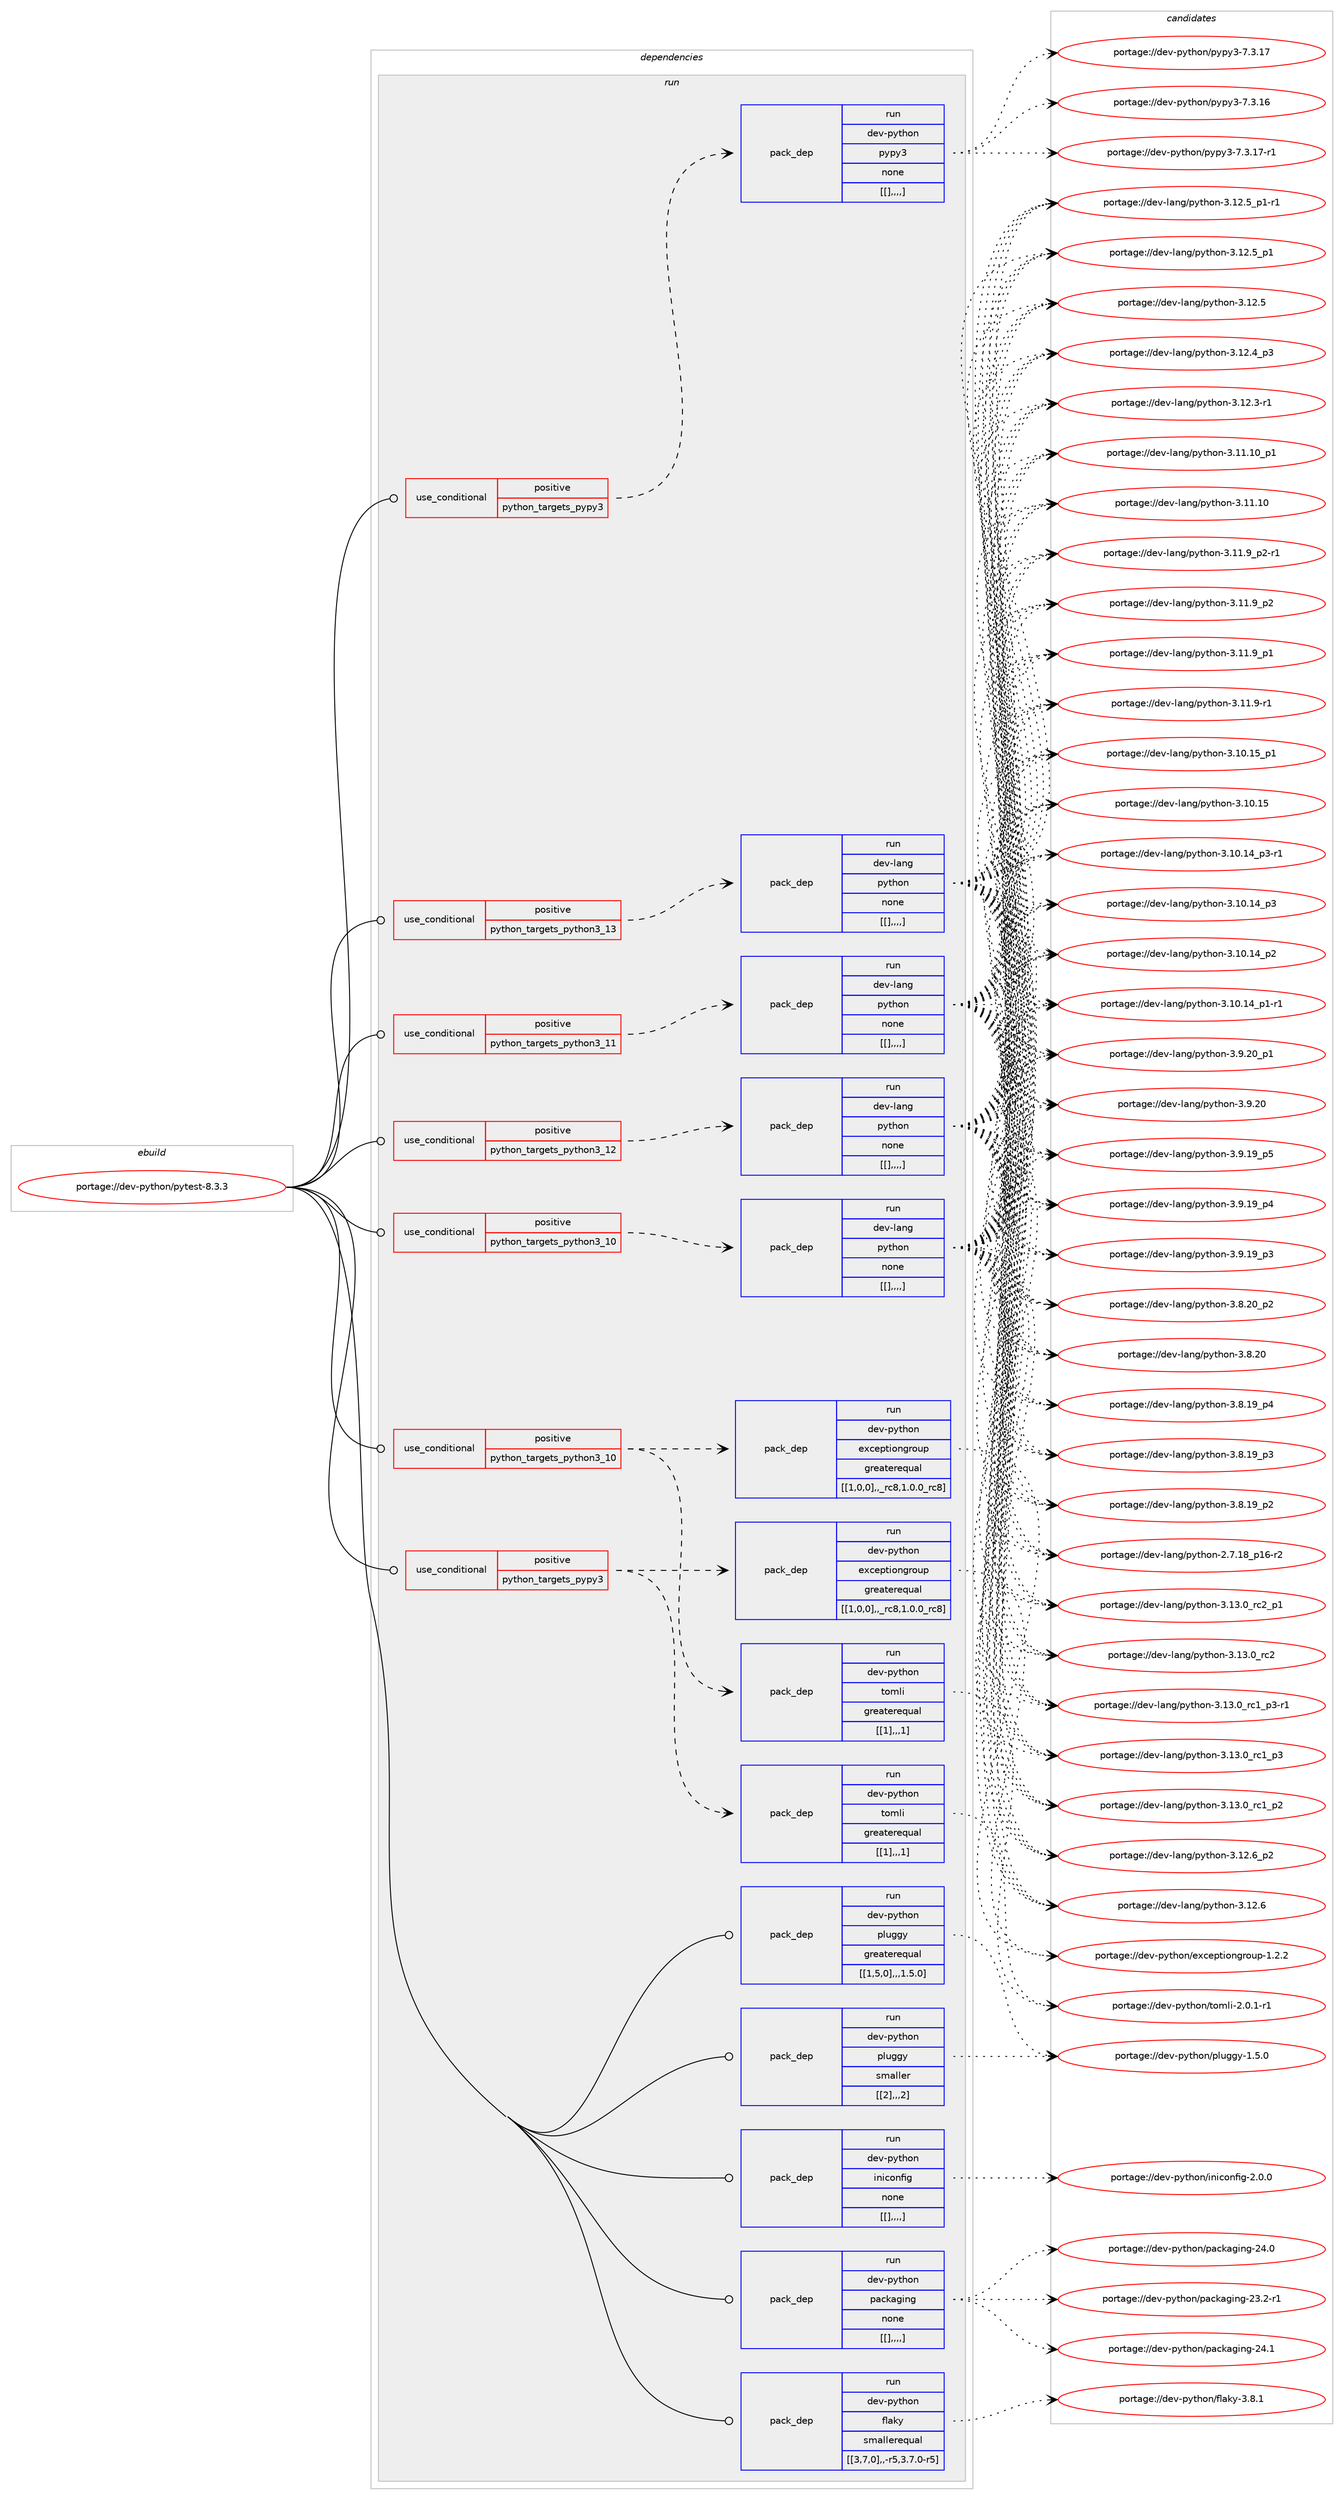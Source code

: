 digraph prolog {

# *************
# Graph options
# *************

newrank=true;
concentrate=true;
compound=true;
graph [rankdir=LR,fontname=Helvetica,fontsize=10,ranksep=1.5];#, ranksep=2.5, nodesep=0.2];
edge  [arrowhead=vee];
node  [fontname=Helvetica,fontsize=10];

# **********
# The ebuild
# **********

subgraph cluster_leftcol {
color=gray;
label=<<i>ebuild</i>>;
id [label="portage://dev-python/pytest-8.3.3", color=red, width=4, href="../dev-python/pytest-8.3.3.svg"];
}

# ****************
# The dependencies
# ****************

subgraph cluster_midcol {
color=gray;
label=<<i>dependencies</i>>;
subgraph cluster_compile {
fillcolor="#eeeeee";
style=filled;
label=<<i>compile</i>>;
}
subgraph cluster_compileandrun {
fillcolor="#eeeeee";
style=filled;
label=<<i>compile and run</i>>;
}
subgraph cluster_run {
fillcolor="#eeeeee";
style=filled;
label=<<i>run</i>>;
subgraph cond39397 {
dependency161725 [label=<<TABLE BORDER="0" CELLBORDER="1" CELLSPACING="0" CELLPADDING="4"><TR><TD ROWSPAN="3" CELLPADDING="10">use_conditional</TD></TR><TR><TD>positive</TD></TR><TR><TD>python_targets_pypy3</TD></TR></TABLE>>, shape=none, color=red];
subgraph pack121075 {
dependency161726 [label=<<TABLE BORDER="0" CELLBORDER="1" CELLSPACING="0" CELLPADDING="4" WIDTH="220"><TR><TD ROWSPAN="6" CELLPADDING="30">pack_dep</TD></TR><TR><TD WIDTH="110">run</TD></TR><TR><TD>dev-python</TD></TR><TR><TD>exceptiongroup</TD></TR><TR><TD>greaterequal</TD></TR><TR><TD>[[1,0,0],,_rc8,1.0.0_rc8]</TD></TR></TABLE>>, shape=none, color=blue];
}
dependency161725:e -> dependency161726:w [weight=20,style="dashed",arrowhead="vee"];
subgraph pack121076 {
dependency161727 [label=<<TABLE BORDER="0" CELLBORDER="1" CELLSPACING="0" CELLPADDING="4" WIDTH="220"><TR><TD ROWSPAN="6" CELLPADDING="30">pack_dep</TD></TR><TR><TD WIDTH="110">run</TD></TR><TR><TD>dev-python</TD></TR><TR><TD>tomli</TD></TR><TR><TD>greaterequal</TD></TR><TR><TD>[[1],,,1]</TD></TR></TABLE>>, shape=none, color=blue];
}
dependency161725:e -> dependency161727:w [weight=20,style="dashed",arrowhead="vee"];
}
id:e -> dependency161725:w [weight=20,style="solid",arrowhead="odot"];
subgraph cond39398 {
dependency161728 [label=<<TABLE BORDER="0" CELLBORDER="1" CELLSPACING="0" CELLPADDING="4"><TR><TD ROWSPAN="3" CELLPADDING="10">use_conditional</TD></TR><TR><TD>positive</TD></TR><TR><TD>python_targets_pypy3</TD></TR></TABLE>>, shape=none, color=red];
subgraph pack121077 {
dependency161729 [label=<<TABLE BORDER="0" CELLBORDER="1" CELLSPACING="0" CELLPADDING="4" WIDTH="220"><TR><TD ROWSPAN="6" CELLPADDING="30">pack_dep</TD></TR><TR><TD WIDTH="110">run</TD></TR><TR><TD>dev-python</TD></TR><TR><TD>pypy3</TD></TR><TR><TD>none</TD></TR><TR><TD>[[],,,,]</TD></TR></TABLE>>, shape=none, color=blue];
}
dependency161728:e -> dependency161729:w [weight=20,style="dashed",arrowhead="vee"];
}
id:e -> dependency161728:w [weight=20,style="solid",arrowhead="odot"];
subgraph cond39399 {
dependency161730 [label=<<TABLE BORDER="0" CELLBORDER="1" CELLSPACING="0" CELLPADDING="4"><TR><TD ROWSPAN="3" CELLPADDING="10">use_conditional</TD></TR><TR><TD>positive</TD></TR><TR><TD>python_targets_python3_10</TD></TR></TABLE>>, shape=none, color=red];
subgraph pack121078 {
dependency161731 [label=<<TABLE BORDER="0" CELLBORDER="1" CELLSPACING="0" CELLPADDING="4" WIDTH="220"><TR><TD ROWSPAN="6" CELLPADDING="30">pack_dep</TD></TR><TR><TD WIDTH="110">run</TD></TR><TR><TD>dev-lang</TD></TR><TR><TD>python</TD></TR><TR><TD>none</TD></TR><TR><TD>[[],,,,]</TD></TR></TABLE>>, shape=none, color=blue];
}
dependency161730:e -> dependency161731:w [weight=20,style="dashed",arrowhead="vee"];
}
id:e -> dependency161730:w [weight=20,style="solid",arrowhead="odot"];
subgraph cond39400 {
dependency161732 [label=<<TABLE BORDER="0" CELLBORDER="1" CELLSPACING="0" CELLPADDING="4"><TR><TD ROWSPAN="3" CELLPADDING="10">use_conditional</TD></TR><TR><TD>positive</TD></TR><TR><TD>python_targets_python3_10</TD></TR></TABLE>>, shape=none, color=red];
subgraph pack121079 {
dependency161733 [label=<<TABLE BORDER="0" CELLBORDER="1" CELLSPACING="0" CELLPADDING="4" WIDTH="220"><TR><TD ROWSPAN="6" CELLPADDING="30">pack_dep</TD></TR><TR><TD WIDTH="110">run</TD></TR><TR><TD>dev-python</TD></TR><TR><TD>exceptiongroup</TD></TR><TR><TD>greaterequal</TD></TR><TR><TD>[[1,0,0],,_rc8,1.0.0_rc8]</TD></TR></TABLE>>, shape=none, color=blue];
}
dependency161732:e -> dependency161733:w [weight=20,style="dashed",arrowhead="vee"];
subgraph pack121080 {
dependency161734 [label=<<TABLE BORDER="0" CELLBORDER="1" CELLSPACING="0" CELLPADDING="4" WIDTH="220"><TR><TD ROWSPAN="6" CELLPADDING="30">pack_dep</TD></TR><TR><TD WIDTH="110">run</TD></TR><TR><TD>dev-python</TD></TR><TR><TD>tomli</TD></TR><TR><TD>greaterequal</TD></TR><TR><TD>[[1],,,1]</TD></TR></TABLE>>, shape=none, color=blue];
}
dependency161732:e -> dependency161734:w [weight=20,style="dashed",arrowhead="vee"];
}
id:e -> dependency161732:w [weight=20,style="solid",arrowhead="odot"];
subgraph cond39401 {
dependency161735 [label=<<TABLE BORDER="0" CELLBORDER="1" CELLSPACING="0" CELLPADDING="4"><TR><TD ROWSPAN="3" CELLPADDING="10">use_conditional</TD></TR><TR><TD>positive</TD></TR><TR><TD>python_targets_python3_11</TD></TR></TABLE>>, shape=none, color=red];
subgraph pack121081 {
dependency161736 [label=<<TABLE BORDER="0" CELLBORDER="1" CELLSPACING="0" CELLPADDING="4" WIDTH="220"><TR><TD ROWSPAN="6" CELLPADDING="30">pack_dep</TD></TR><TR><TD WIDTH="110">run</TD></TR><TR><TD>dev-lang</TD></TR><TR><TD>python</TD></TR><TR><TD>none</TD></TR><TR><TD>[[],,,,]</TD></TR></TABLE>>, shape=none, color=blue];
}
dependency161735:e -> dependency161736:w [weight=20,style="dashed",arrowhead="vee"];
}
id:e -> dependency161735:w [weight=20,style="solid",arrowhead="odot"];
subgraph cond39402 {
dependency161737 [label=<<TABLE BORDER="0" CELLBORDER="1" CELLSPACING="0" CELLPADDING="4"><TR><TD ROWSPAN="3" CELLPADDING="10">use_conditional</TD></TR><TR><TD>positive</TD></TR><TR><TD>python_targets_python3_12</TD></TR></TABLE>>, shape=none, color=red];
subgraph pack121082 {
dependency161738 [label=<<TABLE BORDER="0" CELLBORDER="1" CELLSPACING="0" CELLPADDING="4" WIDTH="220"><TR><TD ROWSPAN="6" CELLPADDING="30">pack_dep</TD></TR><TR><TD WIDTH="110">run</TD></TR><TR><TD>dev-lang</TD></TR><TR><TD>python</TD></TR><TR><TD>none</TD></TR><TR><TD>[[],,,,]</TD></TR></TABLE>>, shape=none, color=blue];
}
dependency161737:e -> dependency161738:w [weight=20,style="dashed",arrowhead="vee"];
}
id:e -> dependency161737:w [weight=20,style="solid",arrowhead="odot"];
subgraph cond39403 {
dependency161739 [label=<<TABLE BORDER="0" CELLBORDER="1" CELLSPACING="0" CELLPADDING="4"><TR><TD ROWSPAN="3" CELLPADDING="10">use_conditional</TD></TR><TR><TD>positive</TD></TR><TR><TD>python_targets_python3_13</TD></TR></TABLE>>, shape=none, color=red];
subgraph pack121083 {
dependency161740 [label=<<TABLE BORDER="0" CELLBORDER="1" CELLSPACING="0" CELLPADDING="4" WIDTH="220"><TR><TD ROWSPAN="6" CELLPADDING="30">pack_dep</TD></TR><TR><TD WIDTH="110">run</TD></TR><TR><TD>dev-lang</TD></TR><TR><TD>python</TD></TR><TR><TD>none</TD></TR><TR><TD>[[],,,,]</TD></TR></TABLE>>, shape=none, color=blue];
}
dependency161739:e -> dependency161740:w [weight=20,style="dashed",arrowhead="vee"];
}
id:e -> dependency161739:w [weight=20,style="solid",arrowhead="odot"];
subgraph pack121084 {
dependency161741 [label=<<TABLE BORDER="0" CELLBORDER="1" CELLSPACING="0" CELLPADDING="4" WIDTH="220"><TR><TD ROWSPAN="6" CELLPADDING="30">pack_dep</TD></TR><TR><TD WIDTH="110">run</TD></TR><TR><TD>dev-python</TD></TR><TR><TD>iniconfig</TD></TR><TR><TD>none</TD></TR><TR><TD>[[],,,,]</TD></TR></TABLE>>, shape=none, color=blue];
}
id:e -> dependency161741:w [weight=20,style="solid",arrowhead="odot"];
subgraph pack121085 {
dependency161742 [label=<<TABLE BORDER="0" CELLBORDER="1" CELLSPACING="0" CELLPADDING="4" WIDTH="220"><TR><TD ROWSPAN="6" CELLPADDING="30">pack_dep</TD></TR><TR><TD WIDTH="110">run</TD></TR><TR><TD>dev-python</TD></TR><TR><TD>packaging</TD></TR><TR><TD>none</TD></TR><TR><TD>[[],,,,]</TD></TR></TABLE>>, shape=none, color=blue];
}
id:e -> dependency161742:w [weight=20,style="solid",arrowhead="odot"];
subgraph pack121086 {
dependency161743 [label=<<TABLE BORDER="0" CELLBORDER="1" CELLSPACING="0" CELLPADDING="4" WIDTH="220"><TR><TD ROWSPAN="6" CELLPADDING="30">pack_dep</TD></TR><TR><TD WIDTH="110">run</TD></TR><TR><TD>dev-python</TD></TR><TR><TD>pluggy</TD></TR><TR><TD>greaterequal</TD></TR><TR><TD>[[1,5,0],,,1.5.0]</TD></TR></TABLE>>, shape=none, color=blue];
}
id:e -> dependency161743:w [weight=20,style="solid",arrowhead="odot"];
subgraph pack121087 {
dependency161744 [label=<<TABLE BORDER="0" CELLBORDER="1" CELLSPACING="0" CELLPADDING="4" WIDTH="220"><TR><TD ROWSPAN="6" CELLPADDING="30">pack_dep</TD></TR><TR><TD WIDTH="110">run</TD></TR><TR><TD>dev-python</TD></TR><TR><TD>pluggy</TD></TR><TR><TD>smaller</TD></TR><TR><TD>[[2],,,2]</TD></TR></TABLE>>, shape=none, color=blue];
}
id:e -> dependency161744:w [weight=20,style="solid",arrowhead="odot"];
subgraph pack121088 {
dependency161745 [label=<<TABLE BORDER="0" CELLBORDER="1" CELLSPACING="0" CELLPADDING="4" WIDTH="220"><TR><TD ROWSPAN="6" CELLPADDING="30">pack_dep</TD></TR><TR><TD WIDTH="110">run</TD></TR><TR><TD>dev-python</TD></TR><TR><TD>flaky</TD></TR><TR><TD>smallerequal</TD></TR><TR><TD>[[3,7,0],,-r5,3.7.0-r5]</TD></TR></TABLE>>, shape=none, color=blue];
}
id:e -> dependency161745:w [weight=20,style="solid",arrowhead="odot"];
}
}

# **************
# The candidates
# **************

subgraph cluster_choices {
rank=same;
color=gray;
label=<<i>candidates</i>>;

subgraph choice121075 {
color=black;
nodesep=1;
choice100101118451121211161041111104710112099101112116105111110103114111117112454946504650 [label="portage://dev-python/exceptiongroup-1.2.2", color=red, width=4,href="../dev-python/exceptiongroup-1.2.2.svg"];
dependency161726:e -> choice100101118451121211161041111104710112099101112116105111110103114111117112454946504650:w [style=dotted,weight="100"];
}
subgraph choice121076 {
color=black;
nodesep=1;
choice10010111845112121116104111110471161111091081054550464846494511449 [label="portage://dev-python/tomli-2.0.1-r1", color=red, width=4,href="../dev-python/tomli-2.0.1-r1.svg"];
dependency161727:e -> choice10010111845112121116104111110471161111091081054550464846494511449:w [style=dotted,weight="100"];
}
subgraph choice121077 {
color=black;
nodesep=1;
choice100101118451121211161041111104711212111212151455546514649554511449 [label="portage://dev-python/pypy3-7.3.17-r1", color=red, width=4,href="../dev-python/pypy3-7.3.17-r1.svg"];
choice10010111845112121116104111110471121211121215145554651464955 [label="portage://dev-python/pypy3-7.3.17", color=red, width=4,href="../dev-python/pypy3-7.3.17.svg"];
choice10010111845112121116104111110471121211121215145554651464954 [label="portage://dev-python/pypy3-7.3.16", color=red, width=4,href="../dev-python/pypy3-7.3.16.svg"];
dependency161729:e -> choice100101118451121211161041111104711212111212151455546514649554511449:w [style=dotted,weight="100"];
dependency161729:e -> choice10010111845112121116104111110471121211121215145554651464955:w [style=dotted,weight="100"];
dependency161729:e -> choice10010111845112121116104111110471121211121215145554651464954:w [style=dotted,weight="100"];
}
subgraph choice121078 {
color=black;
nodesep=1;
choice100101118451089711010347112121116104111110455146495146489511499509511249 [label="portage://dev-lang/python-3.13.0_rc2_p1", color=red, width=4,href="../dev-lang/python-3.13.0_rc2_p1.svg"];
choice10010111845108971101034711212111610411111045514649514648951149950 [label="portage://dev-lang/python-3.13.0_rc2", color=red, width=4,href="../dev-lang/python-3.13.0_rc2.svg"];
choice1001011184510897110103471121211161041111104551464951464895114994995112514511449 [label="portage://dev-lang/python-3.13.0_rc1_p3-r1", color=red, width=4,href="../dev-lang/python-3.13.0_rc1_p3-r1.svg"];
choice100101118451089711010347112121116104111110455146495146489511499499511251 [label="portage://dev-lang/python-3.13.0_rc1_p3", color=red, width=4,href="../dev-lang/python-3.13.0_rc1_p3.svg"];
choice100101118451089711010347112121116104111110455146495146489511499499511250 [label="portage://dev-lang/python-3.13.0_rc1_p2", color=red, width=4,href="../dev-lang/python-3.13.0_rc1_p2.svg"];
choice100101118451089711010347112121116104111110455146495046549511250 [label="portage://dev-lang/python-3.12.6_p2", color=red, width=4,href="../dev-lang/python-3.12.6_p2.svg"];
choice10010111845108971101034711212111610411111045514649504654 [label="portage://dev-lang/python-3.12.6", color=red, width=4,href="../dev-lang/python-3.12.6.svg"];
choice1001011184510897110103471121211161041111104551464950465395112494511449 [label="portage://dev-lang/python-3.12.5_p1-r1", color=red, width=4,href="../dev-lang/python-3.12.5_p1-r1.svg"];
choice100101118451089711010347112121116104111110455146495046539511249 [label="portage://dev-lang/python-3.12.5_p1", color=red, width=4,href="../dev-lang/python-3.12.5_p1.svg"];
choice10010111845108971101034711212111610411111045514649504653 [label="portage://dev-lang/python-3.12.5", color=red, width=4,href="../dev-lang/python-3.12.5.svg"];
choice100101118451089711010347112121116104111110455146495046529511251 [label="portage://dev-lang/python-3.12.4_p3", color=red, width=4,href="../dev-lang/python-3.12.4_p3.svg"];
choice100101118451089711010347112121116104111110455146495046514511449 [label="portage://dev-lang/python-3.12.3-r1", color=red, width=4,href="../dev-lang/python-3.12.3-r1.svg"];
choice10010111845108971101034711212111610411111045514649494649489511249 [label="portage://dev-lang/python-3.11.10_p1", color=red, width=4,href="../dev-lang/python-3.11.10_p1.svg"];
choice1001011184510897110103471121211161041111104551464949464948 [label="portage://dev-lang/python-3.11.10", color=red, width=4,href="../dev-lang/python-3.11.10.svg"];
choice1001011184510897110103471121211161041111104551464949465795112504511449 [label="portage://dev-lang/python-3.11.9_p2-r1", color=red, width=4,href="../dev-lang/python-3.11.9_p2-r1.svg"];
choice100101118451089711010347112121116104111110455146494946579511250 [label="portage://dev-lang/python-3.11.9_p2", color=red, width=4,href="../dev-lang/python-3.11.9_p2.svg"];
choice100101118451089711010347112121116104111110455146494946579511249 [label="portage://dev-lang/python-3.11.9_p1", color=red, width=4,href="../dev-lang/python-3.11.9_p1.svg"];
choice100101118451089711010347112121116104111110455146494946574511449 [label="portage://dev-lang/python-3.11.9-r1", color=red, width=4,href="../dev-lang/python-3.11.9-r1.svg"];
choice10010111845108971101034711212111610411111045514649484649539511249 [label="portage://dev-lang/python-3.10.15_p1", color=red, width=4,href="../dev-lang/python-3.10.15_p1.svg"];
choice1001011184510897110103471121211161041111104551464948464953 [label="portage://dev-lang/python-3.10.15", color=red, width=4,href="../dev-lang/python-3.10.15.svg"];
choice100101118451089711010347112121116104111110455146494846495295112514511449 [label="portage://dev-lang/python-3.10.14_p3-r1", color=red, width=4,href="../dev-lang/python-3.10.14_p3-r1.svg"];
choice10010111845108971101034711212111610411111045514649484649529511251 [label="portage://dev-lang/python-3.10.14_p3", color=red, width=4,href="../dev-lang/python-3.10.14_p3.svg"];
choice10010111845108971101034711212111610411111045514649484649529511250 [label="portage://dev-lang/python-3.10.14_p2", color=red, width=4,href="../dev-lang/python-3.10.14_p2.svg"];
choice100101118451089711010347112121116104111110455146494846495295112494511449 [label="portage://dev-lang/python-3.10.14_p1-r1", color=red, width=4,href="../dev-lang/python-3.10.14_p1-r1.svg"];
choice100101118451089711010347112121116104111110455146574650489511249 [label="portage://dev-lang/python-3.9.20_p1", color=red, width=4,href="../dev-lang/python-3.9.20_p1.svg"];
choice10010111845108971101034711212111610411111045514657465048 [label="portage://dev-lang/python-3.9.20", color=red, width=4,href="../dev-lang/python-3.9.20.svg"];
choice100101118451089711010347112121116104111110455146574649579511253 [label="portage://dev-lang/python-3.9.19_p5", color=red, width=4,href="../dev-lang/python-3.9.19_p5.svg"];
choice100101118451089711010347112121116104111110455146574649579511252 [label="portage://dev-lang/python-3.9.19_p4", color=red, width=4,href="../dev-lang/python-3.9.19_p4.svg"];
choice100101118451089711010347112121116104111110455146574649579511251 [label="portage://dev-lang/python-3.9.19_p3", color=red, width=4,href="../dev-lang/python-3.9.19_p3.svg"];
choice100101118451089711010347112121116104111110455146564650489511250 [label="portage://dev-lang/python-3.8.20_p2", color=red, width=4,href="../dev-lang/python-3.8.20_p2.svg"];
choice10010111845108971101034711212111610411111045514656465048 [label="portage://dev-lang/python-3.8.20", color=red, width=4,href="../dev-lang/python-3.8.20.svg"];
choice100101118451089711010347112121116104111110455146564649579511252 [label="portage://dev-lang/python-3.8.19_p4", color=red, width=4,href="../dev-lang/python-3.8.19_p4.svg"];
choice100101118451089711010347112121116104111110455146564649579511251 [label="portage://dev-lang/python-3.8.19_p3", color=red, width=4,href="../dev-lang/python-3.8.19_p3.svg"];
choice100101118451089711010347112121116104111110455146564649579511250 [label="portage://dev-lang/python-3.8.19_p2", color=red, width=4,href="../dev-lang/python-3.8.19_p2.svg"];
choice100101118451089711010347112121116104111110455046554649569511249544511450 [label="portage://dev-lang/python-2.7.18_p16-r2", color=red, width=4,href="../dev-lang/python-2.7.18_p16-r2.svg"];
dependency161731:e -> choice100101118451089711010347112121116104111110455146495146489511499509511249:w [style=dotted,weight="100"];
dependency161731:e -> choice10010111845108971101034711212111610411111045514649514648951149950:w [style=dotted,weight="100"];
dependency161731:e -> choice1001011184510897110103471121211161041111104551464951464895114994995112514511449:w [style=dotted,weight="100"];
dependency161731:e -> choice100101118451089711010347112121116104111110455146495146489511499499511251:w [style=dotted,weight="100"];
dependency161731:e -> choice100101118451089711010347112121116104111110455146495146489511499499511250:w [style=dotted,weight="100"];
dependency161731:e -> choice100101118451089711010347112121116104111110455146495046549511250:w [style=dotted,weight="100"];
dependency161731:e -> choice10010111845108971101034711212111610411111045514649504654:w [style=dotted,weight="100"];
dependency161731:e -> choice1001011184510897110103471121211161041111104551464950465395112494511449:w [style=dotted,weight="100"];
dependency161731:e -> choice100101118451089711010347112121116104111110455146495046539511249:w [style=dotted,weight="100"];
dependency161731:e -> choice10010111845108971101034711212111610411111045514649504653:w [style=dotted,weight="100"];
dependency161731:e -> choice100101118451089711010347112121116104111110455146495046529511251:w [style=dotted,weight="100"];
dependency161731:e -> choice100101118451089711010347112121116104111110455146495046514511449:w [style=dotted,weight="100"];
dependency161731:e -> choice10010111845108971101034711212111610411111045514649494649489511249:w [style=dotted,weight="100"];
dependency161731:e -> choice1001011184510897110103471121211161041111104551464949464948:w [style=dotted,weight="100"];
dependency161731:e -> choice1001011184510897110103471121211161041111104551464949465795112504511449:w [style=dotted,weight="100"];
dependency161731:e -> choice100101118451089711010347112121116104111110455146494946579511250:w [style=dotted,weight="100"];
dependency161731:e -> choice100101118451089711010347112121116104111110455146494946579511249:w [style=dotted,weight="100"];
dependency161731:e -> choice100101118451089711010347112121116104111110455146494946574511449:w [style=dotted,weight="100"];
dependency161731:e -> choice10010111845108971101034711212111610411111045514649484649539511249:w [style=dotted,weight="100"];
dependency161731:e -> choice1001011184510897110103471121211161041111104551464948464953:w [style=dotted,weight="100"];
dependency161731:e -> choice100101118451089711010347112121116104111110455146494846495295112514511449:w [style=dotted,weight="100"];
dependency161731:e -> choice10010111845108971101034711212111610411111045514649484649529511251:w [style=dotted,weight="100"];
dependency161731:e -> choice10010111845108971101034711212111610411111045514649484649529511250:w [style=dotted,weight="100"];
dependency161731:e -> choice100101118451089711010347112121116104111110455146494846495295112494511449:w [style=dotted,weight="100"];
dependency161731:e -> choice100101118451089711010347112121116104111110455146574650489511249:w [style=dotted,weight="100"];
dependency161731:e -> choice10010111845108971101034711212111610411111045514657465048:w [style=dotted,weight="100"];
dependency161731:e -> choice100101118451089711010347112121116104111110455146574649579511253:w [style=dotted,weight="100"];
dependency161731:e -> choice100101118451089711010347112121116104111110455146574649579511252:w [style=dotted,weight="100"];
dependency161731:e -> choice100101118451089711010347112121116104111110455146574649579511251:w [style=dotted,weight="100"];
dependency161731:e -> choice100101118451089711010347112121116104111110455146564650489511250:w [style=dotted,weight="100"];
dependency161731:e -> choice10010111845108971101034711212111610411111045514656465048:w [style=dotted,weight="100"];
dependency161731:e -> choice100101118451089711010347112121116104111110455146564649579511252:w [style=dotted,weight="100"];
dependency161731:e -> choice100101118451089711010347112121116104111110455146564649579511251:w [style=dotted,weight="100"];
dependency161731:e -> choice100101118451089711010347112121116104111110455146564649579511250:w [style=dotted,weight="100"];
dependency161731:e -> choice100101118451089711010347112121116104111110455046554649569511249544511450:w [style=dotted,weight="100"];
}
subgraph choice121079 {
color=black;
nodesep=1;
choice100101118451121211161041111104710112099101112116105111110103114111117112454946504650 [label="portage://dev-python/exceptiongroup-1.2.2", color=red, width=4,href="../dev-python/exceptiongroup-1.2.2.svg"];
dependency161733:e -> choice100101118451121211161041111104710112099101112116105111110103114111117112454946504650:w [style=dotted,weight="100"];
}
subgraph choice121080 {
color=black;
nodesep=1;
choice10010111845112121116104111110471161111091081054550464846494511449 [label="portage://dev-python/tomli-2.0.1-r1", color=red, width=4,href="../dev-python/tomli-2.0.1-r1.svg"];
dependency161734:e -> choice10010111845112121116104111110471161111091081054550464846494511449:w [style=dotted,weight="100"];
}
subgraph choice121081 {
color=black;
nodesep=1;
choice100101118451089711010347112121116104111110455146495146489511499509511249 [label="portage://dev-lang/python-3.13.0_rc2_p1", color=red, width=4,href="../dev-lang/python-3.13.0_rc2_p1.svg"];
choice10010111845108971101034711212111610411111045514649514648951149950 [label="portage://dev-lang/python-3.13.0_rc2", color=red, width=4,href="../dev-lang/python-3.13.0_rc2.svg"];
choice1001011184510897110103471121211161041111104551464951464895114994995112514511449 [label="portage://dev-lang/python-3.13.0_rc1_p3-r1", color=red, width=4,href="../dev-lang/python-3.13.0_rc1_p3-r1.svg"];
choice100101118451089711010347112121116104111110455146495146489511499499511251 [label="portage://dev-lang/python-3.13.0_rc1_p3", color=red, width=4,href="../dev-lang/python-3.13.0_rc1_p3.svg"];
choice100101118451089711010347112121116104111110455146495146489511499499511250 [label="portage://dev-lang/python-3.13.0_rc1_p2", color=red, width=4,href="../dev-lang/python-3.13.0_rc1_p2.svg"];
choice100101118451089711010347112121116104111110455146495046549511250 [label="portage://dev-lang/python-3.12.6_p2", color=red, width=4,href="../dev-lang/python-3.12.6_p2.svg"];
choice10010111845108971101034711212111610411111045514649504654 [label="portage://dev-lang/python-3.12.6", color=red, width=4,href="../dev-lang/python-3.12.6.svg"];
choice1001011184510897110103471121211161041111104551464950465395112494511449 [label="portage://dev-lang/python-3.12.5_p1-r1", color=red, width=4,href="../dev-lang/python-3.12.5_p1-r1.svg"];
choice100101118451089711010347112121116104111110455146495046539511249 [label="portage://dev-lang/python-3.12.5_p1", color=red, width=4,href="../dev-lang/python-3.12.5_p1.svg"];
choice10010111845108971101034711212111610411111045514649504653 [label="portage://dev-lang/python-3.12.5", color=red, width=4,href="../dev-lang/python-3.12.5.svg"];
choice100101118451089711010347112121116104111110455146495046529511251 [label="portage://dev-lang/python-3.12.4_p3", color=red, width=4,href="../dev-lang/python-3.12.4_p3.svg"];
choice100101118451089711010347112121116104111110455146495046514511449 [label="portage://dev-lang/python-3.12.3-r1", color=red, width=4,href="../dev-lang/python-3.12.3-r1.svg"];
choice10010111845108971101034711212111610411111045514649494649489511249 [label="portage://dev-lang/python-3.11.10_p1", color=red, width=4,href="../dev-lang/python-3.11.10_p1.svg"];
choice1001011184510897110103471121211161041111104551464949464948 [label="portage://dev-lang/python-3.11.10", color=red, width=4,href="../dev-lang/python-3.11.10.svg"];
choice1001011184510897110103471121211161041111104551464949465795112504511449 [label="portage://dev-lang/python-3.11.9_p2-r1", color=red, width=4,href="../dev-lang/python-3.11.9_p2-r1.svg"];
choice100101118451089711010347112121116104111110455146494946579511250 [label="portage://dev-lang/python-3.11.9_p2", color=red, width=4,href="../dev-lang/python-3.11.9_p2.svg"];
choice100101118451089711010347112121116104111110455146494946579511249 [label="portage://dev-lang/python-3.11.9_p1", color=red, width=4,href="../dev-lang/python-3.11.9_p1.svg"];
choice100101118451089711010347112121116104111110455146494946574511449 [label="portage://dev-lang/python-3.11.9-r1", color=red, width=4,href="../dev-lang/python-3.11.9-r1.svg"];
choice10010111845108971101034711212111610411111045514649484649539511249 [label="portage://dev-lang/python-3.10.15_p1", color=red, width=4,href="../dev-lang/python-3.10.15_p1.svg"];
choice1001011184510897110103471121211161041111104551464948464953 [label="portage://dev-lang/python-3.10.15", color=red, width=4,href="../dev-lang/python-3.10.15.svg"];
choice100101118451089711010347112121116104111110455146494846495295112514511449 [label="portage://dev-lang/python-3.10.14_p3-r1", color=red, width=4,href="../dev-lang/python-3.10.14_p3-r1.svg"];
choice10010111845108971101034711212111610411111045514649484649529511251 [label="portage://dev-lang/python-3.10.14_p3", color=red, width=4,href="../dev-lang/python-3.10.14_p3.svg"];
choice10010111845108971101034711212111610411111045514649484649529511250 [label="portage://dev-lang/python-3.10.14_p2", color=red, width=4,href="../dev-lang/python-3.10.14_p2.svg"];
choice100101118451089711010347112121116104111110455146494846495295112494511449 [label="portage://dev-lang/python-3.10.14_p1-r1", color=red, width=4,href="../dev-lang/python-3.10.14_p1-r1.svg"];
choice100101118451089711010347112121116104111110455146574650489511249 [label="portage://dev-lang/python-3.9.20_p1", color=red, width=4,href="../dev-lang/python-3.9.20_p1.svg"];
choice10010111845108971101034711212111610411111045514657465048 [label="portage://dev-lang/python-3.9.20", color=red, width=4,href="../dev-lang/python-3.9.20.svg"];
choice100101118451089711010347112121116104111110455146574649579511253 [label="portage://dev-lang/python-3.9.19_p5", color=red, width=4,href="../dev-lang/python-3.9.19_p5.svg"];
choice100101118451089711010347112121116104111110455146574649579511252 [label="portage://dev-lang/python-3.9.19_p4", color=red, width=4,href="../dev-lang/python-3.9.19_p4.svg"];
choice100101118451089711010347112121116104111110455146574649579511251 [label="portage://dev-lang/python-3.9.19_p3", color=red, width=4,href="../dev-lang/python-3.9.19_p3.svg"];
choice100101118451089711010347112121116104111110455146564650489511250 [label="portage://dev-lang/python-3.8.20_p2", color=red, width=4,href="../dev-lang/python-3.8.20_p2.svg"];
choice10010111845108971101034711212111610411111045514656465048 [label="portage://dev-lang/python-3.8.20", color=red, width=4,href="../dev-lang/python-3.8.20.svg"];
choice100101118451089711010347112121116104111110455146564649579511252 [label="portage://dev-lang/python-3.8.19_p4", color=red, width=4,href="../dev-lang/python-3.8.19_p4.svg"];
choice100101118451089711010347112121116104111110455146564649579511251 [label="portage://dev-lang/python-3.8.19_p3", color=red, width=4,href="../dev-lang/python-3.8.19_p3.svg"];
choice100101118451089711010347112121116104111110455146564649579511250 [label="portage://dev-lang/python-3.8.19_p2", color=red, width=4,href="../dev-lang/python-3.8.19_p2.svg"];
choice100101118451089711010347112121116104111110455046554649569511249544511450 [label="portage://dev-lang/python-2.7.18_p16-r2", color=red, width=4,href="../dev-lang/python-2.7.18_p16-r2.svg"];
dependency161736:e -> choice100101118451089711010347112121116104111110455146495146489511499509511249:w [style=dotted,weight="100"];
dependency161736:e -> choice10010111845108971101034711212111610411111045514649514648951149950:w [style=dotted,weight="100"];
dependency161736:e -> choice1001011184510897110103471121211161041111104551464951464895114994995112514511449:w [style=dotted,weight="100"];
dependency161736:e -> choice100101118451089711010347112121116104111110455146495146489511499499511251:w [style=dotted,weight="100"];
dependency161736:e -> choice100101118451089711010347112121116104111110455146495146489511499499511250:w [style=dotted,weight="100"];
dependency161736:e -> choice100101118451089711010347112121116104111110455146495046549511250:w [style=dotted,weight="100"];
dependency161736:e -> choice10010111845108971101034711212111610411111045514649504654:w [style=dotted,weight="100"];
dependency161736:e -> choice1001011184510897110103471121211161041111104551464950465395112494511449:w [style=dotted,weight="100"];
dependency161736:e -> choice100101118451089711010347112121116104111110455146495046539511249:w [style=dotted,weight="100"];
dependency161736:e -> choice10010111845108971101034711212111610411111045514649504653:w [style=dotted,weight="100"];
dependency161736:e -> choice100101118451089711010347112121116104111110455146495046529511251:w [style=dotted,weight="100"];
dependency161736:e -> choice100101118451089711010347112121116104111110455146495046514511449:w [style=dotted,weight="100"];
dependency161736:e -> choice10010111845108971101034711212111610411111045514649494649489511249:w [style=dotted,weight="100"];
dependency161736:e -> choice1001011184510897110103471121211161041111104551464949464948:w [style=dotted,weight="100"];
dependency161736:e -> choice1001011184510897110103471121211161041111104551464949465795112504511449:w [style=dotted,weight="100"];
dependency161736:e -> choice100101118451089711010347112121116104111110455146494946579511250:w [style=dotted,weight="100"];
dependency161736:e -> choice100101118451089711010347112121116104111110455146494946579511249:w [style=dotted,weight="100"];
dependency161736:e -> choice100101118451089711010347112121116104111110455146494946574511449:w [style=dotted,weight="100"];
dependency161736:e -> choice10010111845108971101034711212111610411111045514649484649539511249:w [style=dotted,weight="100"];
dependency161736:e -> choice1001011184510897110103471121211161041111104551464948464953:w [style=dotted,weight="100"];
dependency161736:e -> choice100101118451089711010347112121116104111110455146494846495295112514511449:w [style=dotted,weight="100"];
dependency161736:e -> choice10010111845108971101034711212111610411111045514649484649529511251:w [style=dotted,weight="100"];
dependency161736:e -> choice10010111845108971101034711212111610411111045514649484649529511250:w [style=dotted,weight="100"];
dependency161736:e -> choice100101118451089711010347112121116104111110455146494846495295112494511449:w [style=dotted,weight="100"];
dependency161736:e -> choice100101118451089711010347112121116104111110455146574650489511249:w [style=dotted,weight="100"];
dependency161736:e -> choice10010111845108971101034711212111610411111045514657465048:w [style=dotted,weight="100"];
dependency161736:e -> choice100101118451089711010347112121116104111110455146574649579511253:w [style=dotted,weight="100"];
dependency161736:e -> choice100101118451089711010347112121116104111110455146574649579511252:w [style=dotted,weight="100"];
dependency161736:e -> choice100101118451089711010347112121116104111110455146574649579511251:w [style=dotted,weight="100"];
dependency161736:e -> choice100101118451089711010347112121116104111110455146564650489511250:w [style=dotted,weight="100"];
dependency161736:e -> choice10010111845108971101034711212111610411111045514656465048:w [style=dotted,weight="100"];
dependency161736:e -> choice100101118451089711010347112121116104111110455146564649579511252:w [style=dotted,weight="100"];
dependency161736:e -> choice100101118451089711010347112121116104111110455146564649579511251:w [style=dotted,weight="100"];
dependency161736:e -> choice100101118451089711010347112121116104111110455146564649579511250:w [style=dotted,weight="100"];
dependency161736:e -> choice100101118451089711010347112121116104111110455046554649569511249544511450:w [style=dotted,weight="100"];
}
subgraph choice121082 {
color=black;
nodesep=1;
choice100101118451089711010347112121116104111110455146495146489511499509511249 [label="portage://dev-lang/python-3.13.0_rc2_p1", color=red, width=4,href="../dev-lang/python-3.13.0_rc2_p1.svg"];
choice10010111845108971101034711212111610411111045514649514648951149950 [label="portage://dev-lang/python-3.13.0_rc2", color=red, width=4,href="../dev-lang/python-3.13.0_rc2.svg"];
choice1001011184510897110103471121211161041111104551464951464895114994995112514511449 [label="portage://dev-lang/python-3.13.0_rc1_p3-r1", color=red, width=4,href="../dev-lang/python-3.13.0_rc1_p3-r1.svg"];
choice100101118451089711010347112121116104111110455146495146489511499499511251 [label="portage://dev-lang/python-3.13.0_rc1_p3", color=red, width=4,href="../dev-lang/python-3.13.0_rc1_p3.svg"];
choice100101118451089711010347112121116104111110455146495146489511499499511250 [label="portage://dev-lang/python-3.13.0_rc1_p2", color=red, width=4,href="../dev-lang/python-3.13.0_rc1_p2.svg"];
choice100101118451089711010347112121116104111110455146495046549511250 [label="portage://dev-lang/python-3.12.6_p2", color=red, width=4,href="../dev-lang/python-3.12.6_p2.svg"];
choice10010111845108971101034711212111610411111045514649504654 [label="portage://dev-lang/python-3.12.6", color=red, width=4,href="../dev-lang/python-3.12.6.svg"];
choice1001011184510897110103471121211161041111104551464950465395112494511449 [label="portage://dev-lang/python-3.12.5_p1-r1", color=red, width=4,href="../dev-lang/python-3.12.5_p1-r1.svg"];
choice100101118451089711010347112121116104111110455146495046539511249 [label="portage://dev-lang/python-3.12.5_p1", color=red, width=4,href="../dev-lang/python-3.12.5_p1.svg"];
choice10010111845108971101034711212111610411111045514649504653 [label="portage://dev-lang/python-3.12.5", color=red, width=4,href="../dev-lang/python-3.12.5.svg"];
choice100101118451089711010347112121116104111110455146495046529511251 [label="portage://dev-lang/python-3.12.4_p3", color=red, width=4,href="../dev-lang/python-3.12.4_p3.svg"];
choice100101118451089711010347112121116104111110455146495046514511449 [label="portage://dev-lang/python-3.12.3-r1", color=red, width=4,href="../dev-lang/python-3.12.3-r1.svg"];
choice10010111845108971101034711212111610411111045514649494649489511249 [label="portage://dev-lang/python-3.11.10_p1", color=red, width=4,href="../dev-lang/python-3.11.10_p1.svg"];
choice1001011184510897110103471121211161041111104551464949464948 [label="portage://dev-lang/python-3.11.10", color=red, width=4,href="../dev-lang/python-3.11.10.svg"];
choice1001011184510897110103471121211161041111104551464949465795112504511449 [label="portage://dev-lang/python-3.11.9_p2-r1", color=red, width=4,href="../dev-lang/python-3.11.9_p2-r1.svg"];
choice100101118451089711010347112121116104111110455146494946579511250 [label="portage://dev-lang/python-3.11.9_p2", color=red, width=4,href="../dev-lang/python-3.11.9_p2.svg"];
choice100101118451089711010347112121116104111110455146494946579511249 [label="portage://dev-lang/python-3.11.9_p1", color=red, width=4,href="../dev-lang/python-3.11.9_p1.svg"];
choice100101118451089711010347112121116104111110455146494946574511449 [label="portage://dev-lang/python-3.11.9-r1", color=red, width=4,href="../dev-lang/python-3.11.9-r1.svg"];
choice10010111845108971101034711212111610411111045514649484649539511249 [label="portage://dev-lang/python-3.10.15_p1", color=red, width=4,href="../dev-lang/python-3.10.15_p1.svg"];
choice1001011184510897110103471121211161041111104551464948464953 [label="portage://dev-lang/python-3.10.15", color=red, width=4,href="../dev-lang/python-3.10.15.svg"];
choice100101118451089711010347112121116104111110455146494846495295112514511449 [label="portage://dev-lang/python-3.10.14_p3-r1", color=red, width=4,href="../dev-lang/python-3.10.14_p3-r1.svg"];
choice10010111845108971101034711212111610411111045514649484649529511251 [label="portage://dev-lang/python-3.10.14_p3", color=red, width=4,href="../dev-lang/python-3.10.14_p3.svg"];
choice10010111845108971101034711212111610411111045514649484649529511250 [label="portage://dev-lang/python-3.10.14_p2", color=red, width=4,href="../dev-lang/python-3.10.14_p2.svg"];
choice100101118451089711010347112121116104111110455146494846495295112494511449 [label="portage://dev-lang/python-3.10.14_p1-r1", color=red, width=4,href="../dev-lang/python-3.10.14_p1-r1.svg"];
choice100101118451089711010347112121116104111110455146574650489511249 [label="portage://dev-lang/python-3.9.20_p1", color=red, width=4,href="../dev-lang/python-3.9.20_p1.svg"];
choice10010111845108971101034711212111610411111045514657465048 [label="portage://dev-lang/python-3.9.20", color=red, width=4,href="../dev-lang/python-3.9.20.svg"];
choice100101118451089711010347112121116104111110455146574649579511253 [label="portage://dev-lang/python-3.9.19_p5", color=red, width=4,href="../dev-lang/python-3.9.19_p5.svg"];
choice100101118451089711010347112121116104111110455146574649579511252 [label="portage://dev-lang/python-3.9.19_p4", color=red, width=4,href="../dev-lang/python-3.9.19_p4.svg"];
choice100101118451089711010347112121116104111110455146574649579511251 [label="portage://dev-lang/python-3.9.19_p3", color=red, width=4,href="../dev-lang/python-3.9.19_p3.svg"];
choice100101118451089711010347112121116104111110455146564650489511250 [label="portage://dev-lang/python-3.8.20_p2", color=red, width=4,href="../dev-lang/python-3.8.20_p2.svg"];
choice10010111845108971101034711212111610411111045514656465048 [label="portage://dev-lang/python-3.8.20", color=red, width=4,href="../dev-lang/python-3.8.20.svg"];
choice100101118451089711010347112121116104111110455146564649579511252 [label="portage://dev-lang/python-3.8.19_p4", color=red, width=4,href="../dev-lang/python-3.8.19_p4.svg"];
choice100101118451089711010347112121116104111110455146564649579511251 [label="portage://dev-lang/python-3.8.19_p3", color=red, width=4,href="../dev-lang/python-3.8.19_p3.svg"];
choice100101118451089711010347112121116104111110455146564649579511250 [label="portage://dev-lang/python-3.8.19_p2", color=red, width=4,href="../dev-lang/python-3.8.19_p2.svg"];
choice100101118451089711010347112121116104111110455046554649569511249544511450 [label="portage://dev-lang/python-2.7.18_p16-r2", color=red, width=4,href="../dev-lang/python-2.7.18_p16-r2.svg"];
dependency161738:e -> choice100101118451089711010347112121116104111110455146495146489511499509511249:w [style=dotted,weight="100"];
dependency161738:e -> choice10010111845108971101034711212111610411111045514649514648951149950:w [style=dotted,weight="100"];
dependency161738:e -> choice1001011184510897110103471121211161041111104551464951464895114994995112514511449:w [style=dotted,weight="100"];
dependency161738:e -> choice100101118451089711010347112121116104111110455146495146489511499499511251:w [style=dotted,weight="100"];
dependency161738:e -> choice100101118451089711010347112121116104111110455146495146489511499499511250:w [style=dotted,weight="100"];
dependency161738:e -> choice100101118451089711010347112121116104111110455146495046549511250:w [style=dotted,weight="100"];
dependency161738:e -> choice10010111845108971101034711212111610411111045514649504654:w [style=dotted,weight="100"];
dependency161738:e -> choice1001011184510897110103471121211161041111104551464950465395112494511449:w [style=dotted,weight="100"];
dependency161738:e -> choice100101118451089711010347112121116104111110455146495046539511249:w [style=dotted,weight="100"];
dependency161738:e -> choice10010111845108971101034711212111610411111045514649504653:w [style=dotted,weight="100"];
dependency161738:e -> choice100101118451089711010347112121116104111110455146495046529511251:w [style=dotted,weight="100"];
dependency161738:e -> choice100101118451089711010347112121116104111110455146495046514511449:w [style=dotted,weight="100"];
dependency161738:e -> choice10010111845108971101034711212111610411111045514649494649489511249:w [style=dotted,weight="100"];
dependency161738:e -> choice1001011184510897110103471121211161041111104551464949464948:w [style=dotted,weight="100"];
dependency161738:e -> choice1001011184510897110103471121211161041111104551464949465795112504511449:w [style=dotted,weight="100"];
dependency161738:e -> choice100101118451089711010347112121116104111110455146494946579511250:w [style=dotted,weight="100"];
dependency161738:e -> choice100101118451089711010347112121116104111110455146494946579511249:w [style=dotted,weight="100"];
dependency161738:e -> choice100101118451089711010347112121116104111110455146494946574511449:w [style=dotted,weight="100"];
dependency161738:e -> choice10010111845108971101034711212111610411111045514649484649539511249:w [style=dotted,weight="100"];
dependency161738:e -> choice1001011184510897110103471121211161041111104551464948464953:w [style=dotted,weight="100"];
dependency161738:e -> choice100101118451089711010347112121116104111110455146494846495295112514511449:w [style=dotted,weight="100"];
dependency161738:e -> choice10010111845108971101034711212111610411111045514649484649529511251:w [style=dotted,weight="100"];
dependency161738:e -> choice10010111845108971101034711212111610411111045514649484649529511250:w [style=dotted,weight="100"];
dependency161738:e -> choice100101118451089711010347112121116104111110455146494846495295112494511449:w [style=dotted,weight="100"];
dependency161738:e -> choice100101118451089711010347112121116104111110455146574650489511249:w [style=dotted,weight="100"];
dependency161738:e -> choice10010111845108971101034711212111610411111045514657465048:w [style=dotted,weight="100"];
dependency161738:e -> choice100101118451089711010347112121116104111110455146574649579511253:w [style=dotted,weight="100"];
dependency161738:e -> choice100101118451089711010347112121116104111110455146574649579511252:w [style=dotted,weight="100"];
dependency161738:e -> choice100101118451089711010347112121116104111110455146574649579511251:w [style=dotted,weight="100"];
dependency161738:e -> choice100101118451089711010347112121116104111110455146564650489511250:w [style=dotted,weight="100"];
dependency161738:e -> choice10010111845108971101034711212111610411111045514656465048:w [style=dotted,weight="100"];
dependency161738:e -> choice100101118451089711010347112121116104111110455146564649579511252:w [style=dotted,weight="100"];
dependency161738:e -> choice100101118451089711010347112121116104111110455146564649579511251:w [style=dotted,weight="100"];
dependency161738:e -> choice100101118451089711010347112121116104111110455146564649579511250:w [style=dotted,weight="100"];
dependency161738:e -> choice100101118451089711010347112121116104111110455046554649569511249544511450:w [style=dotted,weight="100"];
}
subgraph choice121083 {
color=black;
nodesep=1;
choice100101118451089711010347112121116104111110455146495146489511499509511249 [label="portage://dev-lang/python-3.13.0_rc2_p1", color=red, width=4,href="../dev-lang/python-3.13.0_rc2_p1.svg"];
choice10010111845108971101034711212111610411111045514649514648951149950 [label="portage://dev-lang/python-3.13.0_rc2", color=red, width=4,href="../dev-lang/python-3.13.0_rc2.svg"];
choice1001011184510897110103471121211161041111104551464951464895114994995112514511449 [label="portage://dev-lang/python-3.13.0_rc1_p3-r1", color=red, width=4,href="../dev-lang/python-3.13.0_rc1_p3-r1.svg"];
choice100101118451089711010347112121116104111110455146495146489511499499511251 [label="portage://dev-lang/python-3.13.0_rc1_p3", color=red, width=4,href="../dev-lang/python-3.13.0_rc1_p3.svg"];
choice100101118451089711010347112121116104111110455146495146489511499499511250 [label="portage://dev-lang/python-3.13.0_rc1_p2", color=red, width=4,href="../dev-lang/python-3.13.0_rc1_p2.svg"];
choice100101118451089711010347112121116104111110455146495046549511250 [label="portage://dev-lang/python-3.12.6_p2", color=red, width=4,href="../dev-lang/python-3.12.6_p2.svg"];
choice10010111845108971101034711212111610411111045514649504654 [label="portage://dev-lang/python-3.12.6", color=red, width=4,href="../dev-lang/python-3.12.6.svg"];
choice1001011184510897110103471121211161041111104551464950465395112494511449 [label="portage://dev-lang/python-3.12.5_p1-r1", color=red, width=4,href="../dev-lang/python-3.12.5_p1-r1.svg"];
choice100101118451089711010347112121116104111110455146495046539511249 [label="portage://dev-lang/python-3.12.5_p1", color=red, width=4,href="../dev-lang/python-3.12.5_p1.svg"];
choice10010111845108971101034711212111610411111045514649504653 [label="portage://dev-lang/python-3.12.5", color=red, width=4,href="../dev-lang/python-3.12.5.svg"];
choice100101118451089711010347112121116104111110455146495046529511251 [label="portage://dev-lang/python-3.12.4_p3", color=red, width=4,href="../dev-lang/python-3.12.4_p3.svg"];
choice100101118451089711010347112121116104111110455146495046514511449 [label="portage://dev-lang/python-3.12.3-r1", color=red, width=4,href="../dev-lang/python-3.12.3-r1.svg"];
choice10010111845108971101034711212111610411111045514649494649489511249 [label="portage://dev-lang/python-3.11.10_p1", color=red, width=4,href="../dev-lang/python-3.11.10_p1.svg"];
choice1001011184510897110103471121211161041111104551464949464948 [label="portage://dev-lang/python-3.11.10", color=red, width=4,href="../dev-lang/python-3.11.10.svg"];
choice1001011184510897110103471121211161041111104551464949465795112504511449 [label="portage://dev-lang/python-3.11.9_p2-r1", color=red, width=4,href="../dev-lang/python-3.11.9_p2-r1.svg"];
choice100101118451089711010347112121116104111110455146494946579511250 [label="portage://dev-lang/python-3.11.9_p2", color=red, width=4,href="../dev-lang/python-3.11.9_p2.svg"];
choice100101118451089711010347112121116104111110455146494946579511249 [label="portage://dev-lang/python-3.11.9_p1", color=red, width=4,href="../dev-lang/python-3.11.9_p1.svg"];
choice100101118451089711010347112121116104111110455146494946574511449 [label="portage://dev-lang/python-3.11.9-r1", color=red, width=4,href="../dev-lang/python-3.11.9-r1.svg"];
choice10010111845108971101034711212111610411111045514649484649539511249 [label="portage://dev-lang/python-3.10.15_p1", color=red, width=4,href="../dev-lang/python-3.10.15_p1.svg"];
choice1001011184510897110103471121211161041111104551464948464953 [label="portage://dev-lang/python-3.10.15", color=red, width=4,href="../dev-lang/python-3.10.15.svg"];
choice100101118451089711010347112121116104111110455146494846495295112514511449 [label="portage://dev-lang/python-3.10.14_p3-r1", color=red, width=4,href="../dev-lang/python-3.10.14_p3-r1.svg"];
choice10010111845108971101034711212111610411111045514649484649529511251 [label="portage://dev-lang/python-3.10.14_p3", color=red, width=4,href="../dev-lang/python-3.10.14_p3.svg"];
choice10010111845108971101034711212111610411111045514649484649529511250 [label="portage://dev-lang/python-3.10.14_p2", color=red, width=4,href="../dev-lang/python-3.10.14_p2.svg"];
choice100101118451089711010347112121116104111110455146494846495295112494511449 [label="portage://dev-lang/python-3.10.14_p1-r1", color=red, width=4,href="../dev-lang/python-3.10.14_p1-r1.svg"];
choice100101118451089711010347112121116104111110455146574650489511249 [label="portage://dev-lang/python-3.9.20_p1", color=red, width=4,href="../dev-lang/python-3.9.20_p1.svg"];
choice10010111845108971101034711212111610411111045514657465048 [label="portage://dev-lang/python-3.9.20", color=red, width=4,href="../dev-lang/python-3.9.20.svg"];
choice100101118451089711010347112121116104111110455146574649579511253 [label="portage://dev-lang/python-3.9.19_p5", color=red, width=4,href="../dev-lang/python-3.9.19_p5.svg"];
choice100101118451089711010347112121116104111110455146574649579511252 [label="portage://dev-lang/python-3.9.19_p4", color=red, width=4,href="../dev-lang/python-3.9.19_p4.svg"];
choice100101118451089711010347112121116104111110455146574649579511251 [label="portage://dev-lang/python-3.9.19_p3", color=red, width=4,href="../dev-lang/python-3.9.19_p3.svg"];
choice100101118451089711010347112121116104111110455146564650489511250 [label="portage://dev-lang/python-3.8.20_p2", color=red, width=4,href="../dev-lang/python-3.8.20_p2.svg"];
choice10010111845108971101034711212111610411111045514656465048 [label="portage://dev-lang/python-3.8.20", color=red, width=4,href="../dev-lang/python-3.8.20.svg"];
choice100101118451089711010347112121116104111110455146564649579511252 [label="portage://dev-lang/python-3.8.19_p4", color=red, width=4,href="../dev-lang/python-3.8.19_p4.svg"];
choice100101118451089711010347112121116104111110455146564649579511251 [label="portage://dev-lang/python-3.8.19_p3", color=red, width=4,href="../dev-lang/python-3.8.19_p3.svg"];
choice100101118451089711010347112121116104111110455146564649579511250 [label="portage://dev-lang/python-3.8.19_p2", color=red, width=4,href="../dev-lang/python-3.8.19_p2.svg"];
choice100101118451089711010347112121116104111110455046554649569511249544511450 [label="portage://dev-lang/python-2.7.18_p16-r2", color=red, width=4,href="../dev-lang/python-2.7.18_p16-r2.svg"];
dependency161740:e -> choice100101118451089711010347112121116104111110455146495146489511499509511249:w [style=dotted,weight="100"];
dependency161740:e -> choice10010111845108971101034711212111610411111045514649514648951149950:w [style=dotted,weight="100"];
dependency161740:e -> choice1001011184510897110103471121211161041111104551464951464895114994995112514511449:w [style=dotted,weight="100"];
dependency161740:e -> choice100101118451089711010347112121116104111110455146495146489511499499511251:w [style=dotted,weight="100"];
dependency161740:e -> choice100101118451089711010347112121116104111110455146495146489511499499511250:w [style=dotted,weight="100"];
dependency161740:e -> choice100101118451089711010347112121116104111110455146495046549511250:w [style=dotted,weight="100"];
dependency161740:e -> choice10010111845108971101034711212111610411111045514649504654:w [style=dotted,weight="100"];
dependency161740:e -> choice1001011184510897110103471121211161041111104551464950465395112494511449:w [style=dotted,weight="100"];
dependency161740:e -> choice100101118451089711010347112121116104111110455146495046539511249:w [style=dotted,weight="100"];
dependency161740:e -> choice10010111845108971101034711212111610411111045514649504653:w [style=dotted,weight="100"];
dependency161740:e -> choice100101118451089711010347112121116104111110455146495046529511251:w [style=dotted,weight="100"];
dependency161740:e -> choice100101118451089711010347112121116104111110455146495046514511449:w [style=dotted,weight="100"];
dependency161740:e -> choice10010111845108971101034711212111610411111045514649494649489511249:w [style=dotted,weight="100"];
dependency161740:e -> choice1001011184510897110103471121211161041111104551464949464948:w [style=dotted,weight="100"];
dependency161740:e -> choice1001011184510897110103471121211161041111104551464949465795112504511449:w [style=dotted,weight="100"];
dependency161740:e -> choice100101118451089711010347112121116104111110455146494946579511250:w [style=dotted,weight="100"];
dependency161740:e -> choice100101118451089711010347112121116104111110455146494946579511249:w [style=dotted,weight="100"];
dependency161740:e -> choice100101118451089711010347112121116104111110455146494946574511449:w [style=dotted,weight="100"];
dependency161740:e -> choice10010111845108971101034711212111610411111045514649484649539511249:w [style=dotted,weight="100"];
dependency161740:e -> choice1001011184510897110103471121211161041111104551464948464953:w [style=dotted,weight="100"];
dependency161740:e -> choice100101118451089711010347112121116104111110455146494846495295112514511449:w [style=dotted,weight="100"];
dependency161740:e -> choice10010111845108971101034711212111610411111045514649484649529511251:w [style=dotted,weight="100"];
dependency161740:e -> choice10010111845108971101034711212111610411111045514649484649529511250:w [style=dotted,weight="100"];
dependency161740:e -> choice100101118451089711010347112121116104111110455146494846495295112494511449:w [style=dotted,weight="100"];
dependency161740:e -> choice100101118451089711010347112121116104111110455146574650489511249:w [style=dotted,weight="100"];
dependency161740:e -> choice10010111845108971101034711212111610411111045514657465048:w [style=dotted,weight="100"];
dependency161740:e -> choice100101118451089711010347112121116104111110455146574649579511253:w [style=dotted,weight="100"];
dependency161740:e -> choice100101118451089711010347112121116104111110455146574649579511252:w [style=dotted,weight="100"];
dependency161740:e -> choice100101118451089711010347112121116104111110455146574649579511251:w [style=dotted,weight="100"];
dependency161740:e -> choice100101118451089711010347112121116104111110455146564650489511250:w [style=dotted,weight="100"];
dependency161740:e -> choice10010111845108971101034711212111610411111045514656465048:w [style=dotted,weight="100"];
dependency161740:e -> choice100101118451089711010347112121116104111110455146564649579511252:w [style=dotted,weight="100"];
dependency161740:e -> choice100101118451089711010347112121116104111110455146564649579511251:w [style=dotted,weight="100"];
dependency161740:e -> choice100101118451089711010347112121116104111110455146564649579511250:w [style=dotted,weight="100"];
dependency161740:e -> choice100101118451089711010347112121116104111110455046554649569511249544511450:w [style=dotted,weight="100"];
}
subgraph choice121084 {
color=black;
nodesep=1;
choice100101118451121211161041111104710511010599111110102105103455046484648 [label="portage://dev-python/iniconfig-2.0.0", color=red, width=4,href="../dev-python/iniconfig-2.0.0.svg"];
dependency161741:e -> choice100101118451121211161041111104710511010599111110102105103455046484648:w [style=dotted,weight="100"];
}
subgraph choice121085 {
color=black;
nodesep=1;
choice10010111845112121116104111110471129799107971031051101034550524649 [label="portage://dev-python/packaging-24.1", color=red, width=4,href="../dev-python/packaging-24.1.svg"];
choice10010111845112121116104111110471129799107971031051101034550524648 [label="portage://dev-python/packaging-24.0", color=red, width=4,href="../dev-python/packaging-24.0.svg"];
choice100101118451121211161041111104711297991079710310511010345505146504511449 [label="portage://dev-python/packaging-23.2-r1", color=red, width=4,href="../dev-python/packaging-23.2-r1.svg"];
dependency161742:e -> choice10010111845112121116104111110471129799107971031051101034550524649:w [style=dotted,weight="100"];
dependency161742:e -> choice10010111845112121116104111110471129799107971031051101034550524648:w [style=dotted,weight="100"];
dependency161742:e -> choice100101118451121211161041111104711297991079710310511010345505146504511449:w [style=dotted,weight="100"];
}
subgraph choice121086 {
color=black;
nodesep=1;
choice1001011184511212111610411111047112108117103103121454946534648 [label="portage://dev-python/pluggy-1.5.0", color=red, width=4,href="../dev-python/pluggy-1.5.0.svg"];
dependency161743:e -> choice1001011184511212111610411111047112108117103103121454946534648:w [style=dotted,weight="100"];
}
subgraph choice121087 {
color=black;
nodesep=1;
choice1001011184511212111610411111047112108117103103121454946534648 [label="portage://dev-python/pluggy-1.5.0", color=red, width=4,href="../dev-python/pluggy-1.5.0.svg"];
dependency161744:e -> choice1001011184511212111610411111047112108117103103121454946534648:w [style=dotted,weight="100"];
}
subgraph choice121088 {
color=black;
nodesep=1;
choice100101118451121211161041111104710210897107121455146564649 [label="portage://dev-python/flaky-3.8.1", color=red, width=4,href="../dev-python/flaky-3.8.1.svg"];
dependency161745:e -> choice100101118451121211161041111104710210897107121455146564649:w [style=dotted,weight="100"];
}
}

}
